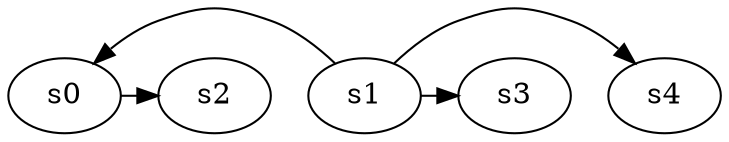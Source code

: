 digraph game_0737_complex_5 {
    s0 [name="s0", player=0, target=1];
    s1 [name="s1", player=0];
    s2 [name="s2", player=0, target=1];
    s3 [name="s3", player=1];
    s4 [name="s4", player=0, target=1];

    s0 -> s2 [constraint="time % 8 == 3"];
    s1 -> s0 [constraint="time == 0 || time == 2 || time == 4 || time == 14"];
    s1 -> s3 [constraint="time % 5 == 1 || time % 4 == 0"];
    s1 -> s4 [constraint="time % 4 == 2 && time % 3 == 1"];
}
